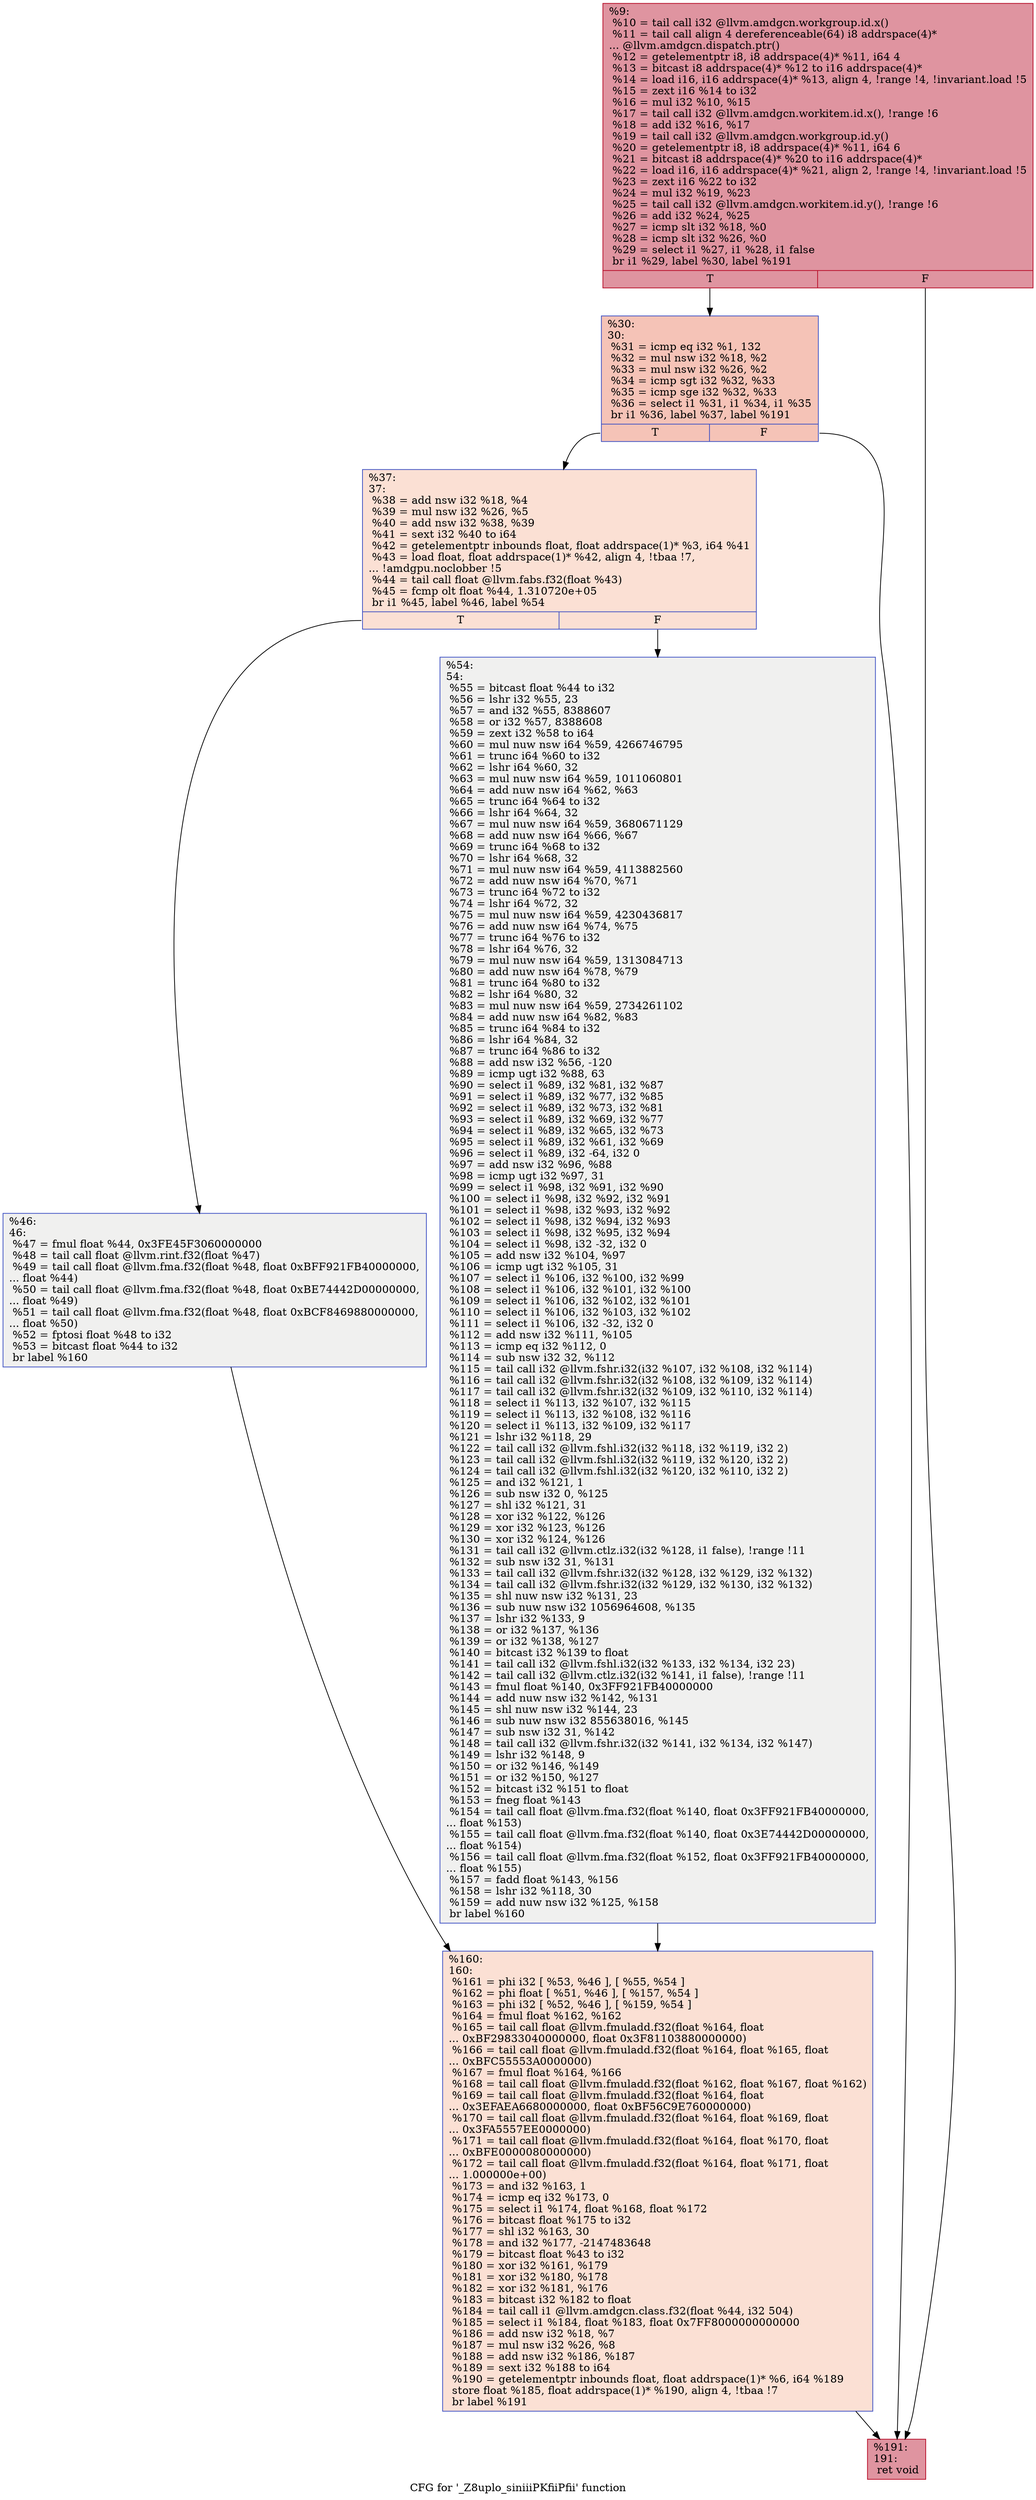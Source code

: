 digraph "CFG for '_Z8uplo_siniiiPKfiiPfii' function" {
	label="CFG for '_Z8uplo_siniiiPKfiiPfii' function";

	Node0x5e687c0 [shape=record,color="#b70d28ff", style=filled, fillcolor="#b70d2870",label="{%9:\l  %10 = tail call i32 @llvm.amdgcn.workgroup.id.x()\l  %11 = tail call align 4 dereferenceable(64) i8 addrspace(4)*\l... @llvm.amdgcn.dispatch.ptr()\l  %12 = getelementptr i8, i8 addrspace(4)* %11, i64 4\l  %13 = bitcast i8 addrspace(4)* %12 to i16 addrspace(4)*\l  %14 = load i16, i16 addrspace(4)* %13, align 4, !range !4, !invariant.load !5\l  %15 = zext i16 %14 to i32\l  %16 = mul i32 %10, %15\l  %17 = tail call i32 @llvm.amdgcn.workitem.id.x(), !range !6\l  %18 = add i32 %16, %17\l  %19 = tail call i32 @llvm.amdgcn.workgroup.id.y()\l  %20 = getelementptr i8, i8 addrspace(4)* %11, i64 6\l  %21 = bitcast i8 addrspace(4)* %20 to i16 addrspace(4)*\l  %22 = load i16, i16 addrspace(4)* %21, align 2, !range !4, !invariant.load !5\l  %23 = zext i16 %22 to i32\l  %24 = mul i32 %19, %23\l  %25 = tail call i32 @llvm.amdgcn.workitem.id.y(), !range !6\l  %26 = add i32 %24, %25\l  %27 = icmp slt i32 %18, %0\l  %28 = icmp slt i32 %26, %0\l  %29 = select i1 %27, i1 %28, i1 false\l  br i1 %29, label %30, label %191\l|{<s0>T|<s1>F}}"];
	Node0x5e687c0:s0 -> Node0x5e6cd60;
	Node0x5e687c0:s1 -> Node0x5e6cdf0;
	Node0x5e6cd60 [shape=record,color="#3d50c3ff", style=filled, fillcolor="#e8765c70",label="{%30:\l30:                                               \l  %31 = icmp eq i32 %1, 132\l  %32 = mul nsw i32 %18, %2\l  %33 = mul nsw i32 %26, %2\l  %34 = icmp sgt i32 %32, %33\l  %35 = icmp sge i32 %32, %33\l  %36 = select i1 %31, i1 %34, i1 %35\l  br i1 %36, label %37, label %191\l|{<s0>T|<s1>F}}"];
	Node0x5e6cd60:s0 -> Node0x5e6ade0;
	Node0x5e6cd60:s1 -> Node0x5e6cdf0;
	Node0x5e6ade0 [shape=record,color="#3d50c3ff", style=filled, fillcolor="#f7b99e70",label="{%37:\l37:                                               \l  %38 = add nsw i32 %18, %4\l  %39 = mul nsw i32 %26, %5\l  %40 = add nsw i32 %38, %39\l  %41 = sext i32 %40 to i64\l  %42 = getelementptr inbounds float, float addrspace(1)* %3, i64 %41\l  %43 = load float, float addrspace(1)* %42, align 4, !tbaa !7,\l... !amdgpu.noclobber !5\l  %44 = tail call float @llvm.fabs.f32(float %43)\l  %45 = fcmp olt float %44, 1.310720e+05\l  br i1 %45, label %46, label %54\l|{<s0>T|<s1>F}}"];
	Node0x5e6ade0:s0 -> Node0x5e6e660;
	Node0x5e6ade0:s1 -> Node0x5e6e6f0;
	Node0x5e6e660 [shape=record,color="#3d50c3ff", style=filled, fillcolor="#dedcdb70",label="{%46:\l46:                                               \l  %47 = fmul float %44, 0x3FE45F3060000000\l  %48 = tail call float @llvm.rint.f32(float %47)\l  %49 = tail call float @llvm.fma.f32(float %48, float 0xBFF921FB40000000,\l... float %44)\l  %50 = tail call float @llvm.fma.f32(float %48, float 0xBE74442D00000000,\l... float %49)\l  %51 = tail call float @llvm.fma.f32(float %48, float 0xBCF8469880000000,\l... float %50)\l  %52 = fptosi float %48 to i32\l  %53 = bitcast float %44 to i32\l  br label %160\l}"];
	Node0x5e6e660 -> Node0x5e6f1c0;
	Node0x5e6e6f0 [shape=record,color="#3d50c3ff", style=filled, fillcolor="#dedcdb70",label="{%54:\l54:                                               \l  %55 = bitcast float %44 to i32\l  %56 = lshr i32 %55, 23\l  %57 = and i32 %55, 8388607\l  %58 = or i32 %57, 8388608\l  %59 = zext i32 %58 to i64\l  %60 = mul nuw nsw i64 %59, 4266746795\l  %61 = trunc i64 %60 to i32\l  %62 = lshr i64 %60, 32\l  %63 = mul nuw nsw i64 %59, 1011060801\l  %64 = add nuw nsw i64 %62, %63\l  %65 = trunc i64 %64 to i32\l  %66 = lshr i64 %64, 32\l  %67 = mul nuw nsw i64 %59, 3680671129\l  %68 = add nuw nsw i64 %66, %67\l  %69 = trunc i64 %68 to i32\l  %70 = lshr i64 %68, 32\l  %71 = mul nuw nsw i64 %59, 4113882560\l  %72 = add nuw nsw i64 %70, %71\l  %73 = trunc i64 %72 to i32\l  %74 = lshr i64 %72, 32\l  %75 = mul nuw nsw i64 %59, 4230436817\l  %76 = add nuw nsw i64 %74, %75\l  %77 = trunc i64 %76 to i32\l  %78 = lshr i64 %76, 32\l  %79 = mul nuw nsw i64 %59, 1313084713\l  %80 = add nuw nsw i64 %78, %79\l  %81 = trunc i64 %80 to i32\l  %82 = lshr i64 %80, 32\l  %83 = mul nuw nsw i64 %59, 2734261102\l  %84 = add nuw nsw i64 %82, %83\l  %85 = trunc i64 %84 to i32\l  %86 = lshr i64 %84, 32\l  %87 = trunc i64 %86 to i32\l  %88 = add nsw i32 %56, -120\l  %89 = icmp ugt i32 %88, 63\l  %90 = select i1 %89, i32 %81, i32 %87\l  %91 = select i1 %89, i32 %77, i32 %85\l  %92 = select i1 %89, i32 %73, i32 %81\l  %93 = select i1 %89, i32 %69, i32 %77\l  %94 = select i1 %89, i32 %65, i32 %73\l  %95 = select i1 %89, i32 %61, i32 %69\l  %96 = select i1 %89, i32 -64, i32 0\l  %97 = add nsw i32 %96, %88\l  %98 = icmp ugt i32 %97, 31\l  %99 = select i1 %98, i32 %91, i32 %90\l  %100 = select i1 %98, i32 %92, i32 %91\l  %101 = select i1 %98, i32 %93, i32 %92\l  %102 = select i1 %98, i32 %94, i32 %93\l  %103 = select i1 %98, i32 %95, i32 %94\l  %104 = select i1 %98, i32 -32, i32 0\l  %105 = add nsw i32 %104, %97\l  %106 = icmp ugt i32 %105, 31\l  %107 = select i1 %106, i32 %100, i32 %99\l  %108 = select i1 %106, i32 %101, i32 %100\l  %109 = select i1 %106, i32 %102, i32 %101\l  %110 = select i1 %106, i32 %103, i32 %102\l  %111 = select i1 %106, i32 -32, i32 0\l  %112 = add nsw i32 %111, %105\l  %113 = icmp eq i32 %112, 0\l  %114 = sub nsw i32 32, %112\l  %115 = tail call i32 @llvm.fshr.i32(i32 %107, i32 %108, i32 %114)\l  %116 = tail call i32 @llvm.fshr.i32(i32 %108, i32 %109, i32 %114)\l  %117 = tail call i32 @llvm.fshr.i32(i32 %109, i32 %110, i32 %114)\l  %118 = select i1 %113, i32 %107, i32 %115\l  %119 = select i1 %113, i32 %108, i32 %116\l  %120 = select i1 %113, i32 %109, i32 %117\l  %121 = lshr i32 %118, 29\l  %122 = tail call i32 @llvm.fshl.i32(i32 %118, i32 %119, i32 2)\l  %123 = tail call i32 @llvm.fshl.i32(i32 %119, i32 %120, i32 2)\l  %124 = tail call i32 @llvm.fshl.i32(i32 %120, i32 %110, i32 2)\l  %125 = and i32 %121, 1\l  %126 = sub nsw i32 0, %125\l  %127 = shl i32 %121, 31\l  %128 = xor i32 %122, %126\l  %129 = xor i32 %123, %126\l  %130 = xor i32 %124, %126\l  %131 = tail call i32 @llvm.ctlz.i32(i32 %128, i1 false), !range !11\l  %132 = sub nsw i32 31, %131\l  %133 = tail call i32 @llvm.fshr.i32(i32 %128, i32 %129, i32 %132)\l  %134 = tail call i32 @llvm.fshr.i32(i32 %129, i32 %130, i32 %132)\l  %135 = shl nuw nsw i32 %131, 23\l  %136 = sub nuw nsw i32 1056964608, %135\l  %137 = lshr i32 %133, 9\l  %138 = or i32 %137, %136\l  %139 = or i32 %138, %127\l  %140 = bitcast i32 %139 to float\l  %141 = tail call i32 @llvm.fshl.i32(i32 %133, i32 %134, i32 23)\l  %142 = tail call i32 @llvm.ctlz.i32(i32 %141, i1 false), !range !11\l  %143 = fmul float %140, 0x3FF921FB40000000\l  %144 = add nuw nsw i32 %142, %131\l  %145 = shl nuw nsw i32 %144, 23\l  %146 = sub nuw nsw i32 855638016, %145\l  %147 = sub nsw i32 31, %142\l  %148 = tail call i32 @llvm.fshr.i32(i32 %141, i32 %134, i32 %147)\l  %149 = lshr i32 %148, 9\l  %150 = or i32 %146, %149\l  %151 = or i32 %150, %127\l  %152 = bitcast i32 %151 to float\l  %153 = fneg float %143\l  %154 = tail call float @llvm.fma.f32(float %140, float 0x3FF921FB40000000,\l... float %153)\l  %155 = tail call float @llvm.fma.f32(float %140, float 0x3E74442D00000000,\l... float %154)\l  %156 = tail call float @llvm.fma.f32(float %152, float 0x3FF921FB40000000,\l... float %155)\l  %157 = fadd float %143, %156\l  %158 = lshr i32 %118, 30\l  %159 = add nuw nsw i32 %125, %158\l  br label %160\l}"];
	Node0x5e6e6f0 -> Node0x5e6f1c0;
	Node0x5e6f1c0 [shape=record,color="#3d50c3ff", style=filled, fillcolor="#f7b99e70",label="{%160:\l160:                                              \l  %161 = phi i32 [ %53, %46 ], [ %55, %54 ]\l  %162 = phi float [ %51, %46 ], [ %157, %54 ]\l  %163 = phi i32 [ %52, %46 ], [ %159, %54 ]\l  %164 = fmul float %162, %162\l  %165 = tail call float @llvm.fmuladd.f32(float %164, float\l... 0xBF29833040000000, float 0x3F81103880000000)\l  %166 = tail call float @llvm.fmuladd.f32(float %164, float %165, float\l... 0xBFC55553A0000000)\l  %167 = fmul float %164, %166\l  %168 = tail call float @llvm.fmuladd.f32(float %162, float %167, float %162)\l  %169 = tail call float @llvm.fmuladd.f32(float %164, float\l... 0x3EFAEA6680000000, float 0xBF56C9E760000000)\l  %170 = tail call float @llvm.fmuladd.f32(float %164, float %169, float\l... 0x3FA5557EE0000000)\l  %171 = tail call float @llvm.fmuladd.f32(float %164, float %170, float\l... 0xBFE0000080000000)\l  %172 = tail call float @llvm.fmuladd.f32(float %164, float %171, float\l... 1.000000e+00)\l  %173 = and i32 %163, 1\l  %174 = icmp eq i32 %173, 0\l  %175 = select i1 %174, float %168, float %172\l  %176 = bitcast float %175 to i32\l  %177 = shl i32 %163, 30\l  %178 = and i32 %177, -2147483648\l  %179 = bitcast float %43 to i32\l  %180 = xor i32 %161, %179\l  %181 = xor i32 %180, %178\l  %182 = xor i32 %181, %176\l  %183 = bitcast i32 %182 to float\l  %184 = tail call i1 @llvm.amdgcn.class.f32(float %44, i32 504)\l  %185 = select i1 %184, float %183, float 0x7FF8000000000000\l  %186 = add nsw i32 %18, %7\l  %187 = mul nsw i32 %26, %8\l  %188 = add nsw i32 %186, %187\l  %189 = sext i32 %188 to i64\l  %190 = getelementptr inbounds float, float addrspace(1)* %6, i64 %189\l  store float %185, float addrspace(1)* %190, align 4, !tbaa !7\l  br label %191\l}"];
	Node0x5e6f1c0 -> Node0x5e6cdf0;
	Node0x5e6cdf0 [shape=record,color="#b70d28ff", style=filled, fillcolor="#b70d2870",label="{%191:\l191:                                              \l  ret void\l}"];
}
